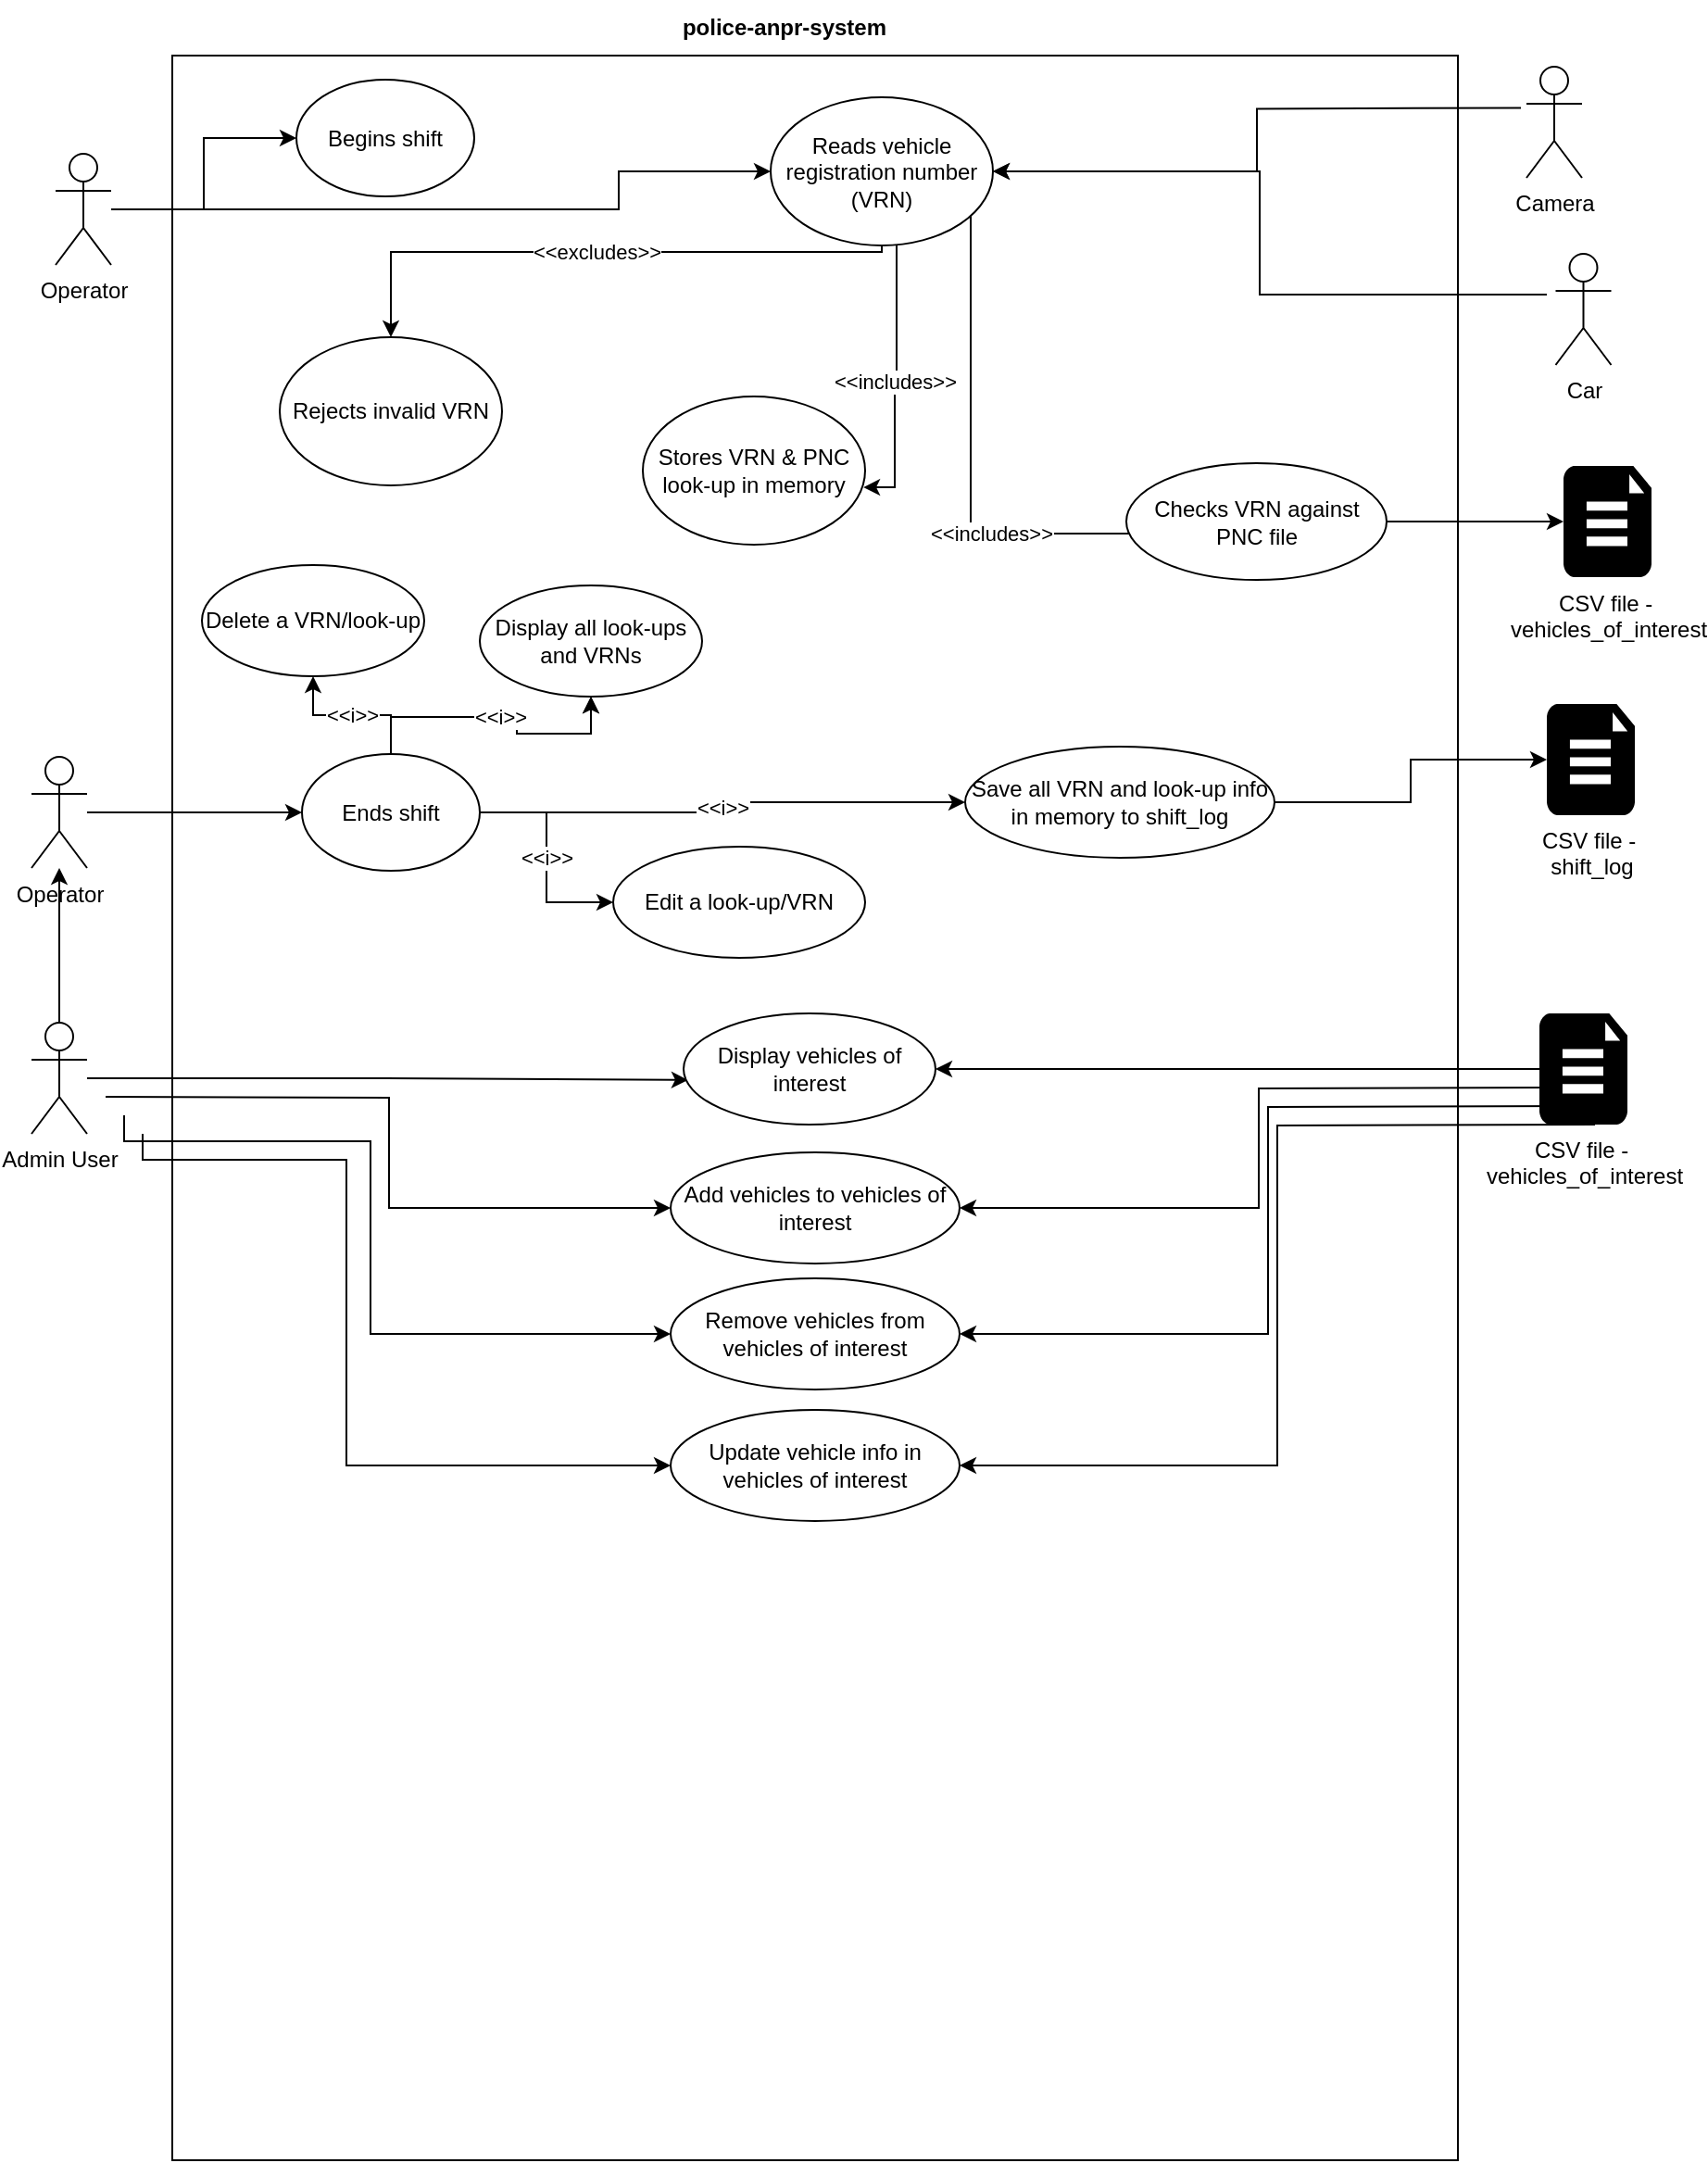 <mxfile version="20.5.3" type="github" pages="4">
  <diagram id="dg4eyf_hxNvLDcLa7-uG" name="use_cases">
    <mxGraphModel dx="1955" dy="1090" grid="0" gridSize="10" guides="1" tooltips="1" connect="1" arrows="1" fold="1" page="1" pageScale="1" pageWidth="1200" pageHeight="1920" math="0" shadow="0">
      <root>
        <mxCell id="0" />
        <mxCell id="1" parent="0" />
        <mxCell id="i-XORGPP-G_SOjQB8cou-7" value="" style="rounded=0;whiteSpace=wrap;html=1;" parent="1" vertex="1">
          <mxGeometry x="248" y="122" width="694" height="1136" as="geometry" />
        </mxCell>
        <mxCell id="i-XORGPP-G_SOjQB8cou-24" style="edgeStyle=orthogonalEdgeStyle;rounded=0;orthogonalLoop=1;jettySize=auto;html=1;entryX=0;entryY=0.5;entryDx=0;entryDy=0;" parent="1" source="i-XORGPP-G_SOjQB8cou-1" target="i-XORGPP-G_SOjQB8cou-23" edge="1">
          <mxGeometry relative="1" as="geometry" />
        </mxCell>
        <mxCell id="i-XORGPP-G_SOjQB8cou-60" style="edgeStyle=orthogonalEdgeStyle;rounded=0;orthogonalLoop=1;jettySize=auto;html=1;entryX=0;entryY=0.5;entryDx=0;entryDy=0;" parent="1" source="i-XORGPP-G_SOjQB8cou-1" target="i-XORGPP-G_SOjQB8cou-9" edge="1">
          <mxGeometry relative="1" as="geometry">
            <Array as="points">
              <mxPoint x="489" y="205" />
              <mxPoint x="489" y="185" />
            </Array>
          </mxGeometry>
        </mxCell>
        <mxCell id="i-XORGPP-G_SOjQB8cou-1" value="Operator" style="shape=umlActor;verticalLabelPosition=bottom;verticalAlign=top;html=1;outlineConnect=0;" parent="1" vertex="1">
          <mxGeometry x="185" y="175.0" width="30" height="60" as="geometry" />
        </mxCell>
        <mxCell id="i-XORGPP-G_SOjQB8cou-10" style="edgeStyle=orthogonalEdgeStyle;rounded=0;orthogonalLoop=1;jettySize=auto;html=1;" parent="1" target="i-XORGPP-G_SOjQB8cou-9" edge="1">
          <mxGeometry relative="1" as="geometry">
            <mxPoint x="976" y="150.2" as="sourcePoint" />
          </mxGeometry>
        </mxCell>
        <mxCell id="i-XORGPP-G_SOjQB8cou-8" value="police-anpr-system" style="text;html=1;strokeColor=none;fillColor=none;align=center;verticalAlign=middle;whiteSpace=wrap;rounded=0;fontStyle=1" parent="1" vertex="1">
          <mxGeometry x="513" y="92" width="131" height="30" as="geometry" />
        </mxCell>
        <mxCell id="i-XORGPP-G_SOjQB8cou-12" value="&amp;lt;&amp;lt;includes&amp;gt;&amp;gt;" style="edgeStyle=orthogonalEdgeStyle;rounded=0;orthogonalLoop=1;jettySize=auto;html=1;entryX=0.5;entryY=0;entryDx=0;entryDy=0;" parent="1" source="i-XORGPP-G_SOjQB8cou-9" target="i-XORGPP-G_SOjQB8cou-11" edge="1">
          <mxGeometry relative="1" as="geometry">
            <Array as="points">
              <mxPoint x="679" y="380" />
            </Array>
          </mxGeometry>
        </mxCell>
        <mxCell id="i-XORGPP-G_SOjQB8cou-62" value="&amp;lt;&amp;lt;includes&amp;gt;&amp;gt;" style="edgeStyle=orthogonalEdgeStyle;rounded=0;orthogonalLoop=1;jettySize=auto;html=1;entryX=0.992;entryY=0.613;entryDx=0;entryDy=0;entryPerimeter=0;" parent="1" source="i-XORGPP-G_SOjQB8cou-9" target="i-XORGPP-G_SOjQB8cou-19" edge="1">
          <mxGeometry relative="1" as="geometry">
            <Array as="points">
              <mxPoint x="639" y="296" />
              <mxPoint x="638" y="296" />
            </Array>
          </mxGeometry>
        </mxCell>
        <mxCell id="i-XORGPP-G_SOjQB8cou-66" value="&amp;lt;&amp;lt;excludes&amp;gt;&amp;gt;" style="edgeStyle=orthogonalEdgeStyle;rounded=0;orthogonalLoop=1;jettySize=auto;html=1;" parent="1" source="i-XORGPP-G_SOjQB8cou-9" target="i-XORGPP-G_SOjQB8cou-65" edge="1">
          <mxGeometry relative="1" as="geometry">
            <Array as="points">
              <mxPoint x="631" y="228" />
            </Array>
          </mxGeometry>
        </mxCell>
        <mxCell id="i-XORGPP-G_SOjQB8cou-9" value="Reads vehicle registration number (VRN)" style="ellipse;whiteSpace=wrap;html=1;" parent="1" vertex="1">
          <mxGeometry x="571" y="144.5" width="120" height="80" as="geometry" />
        </mxCell>
        <mxCell id="i-XORGPP-G_SOjQB8cou-70" style="edgeStyle=orthogonalEdgeStyle;rounded=0;orthogonalLoop=1;jettySize=auto;html=1;entryX=0;entryY=0.5;entryDx=0;entryDy=0;entryPerimeter=0;" parent="1" source="i-XORGPP-G_SOjQB8cou-11" target="i-XORGPP-G_SOjQB8cou-48" edge="1">
          <mxGeometry relative="1" as="geometry" />
        </mxCell>
        <mxCell id="i-XORGPP-G_SOjQB8cou-11" value="Checks VRN against PNC file" style="ellipse;whiteSpace=wrap;html=1;" parent="1" vertex="1">
          <mxGeometry x="763" y="342" width="140.5" height="63" as="geometry" />
        </mxCell>
        <mxCell id="i-XORGPP-G_SOjQB8cou-19" value="Stores VRN &amp;amp; PNC look-up in memory" style="ellipse;whiteSpace=wrap;html=1;" parent="1" vertex="1">
          <mxGeometry x="502" y="306" width="120" height="80" as="geometry" />
        </mxCell>
        <mxCell id="zZ_UN49G_LnYbIj92RHk-5" style="edgeStyle=orthogonalEdgeStyle;rounded=0;orthogonalLoop=1;jettySize=auto;html=1;" parent="1" source="i-XORGPP-G_SOjQB8cou-21" target="i-XORGPP-G_SOjQB8cou-31" edge="1">
          <mxGeometry relative="1" as="geometry" />
        </mxCell>
        <mxCell id="zZ_UN49G_LnYbIj92RHk-7" style="edgeStyle=orthogonalEdgeStyle;rounded=0;orthogonalLoop=1;jettySize=auto;html=1;entryX=0.018;entryY=0.599;entryDx=0;entryDy=0;entryPerimeter=0;" parent="1" source="i-XORGPP-G_SOjQB8cou-21" target="zZ_UN49G_LnYbIj92RHk-6" edge="1">
          <mxGeometry relative="1" as="geometry" />
        </mxCell>
        <mxCell id="i-XORGPP-G_SOjQB8cou-21" value="Admin User" style="shape=umlActor;verticalLabelPosition=bottom;verticalAlign=top;html=1;outlineConnect=0;" parent="1" vertex="1">
          <mxGeometry x="172" y="644" width="30" height="60" as="geometry" />
        </mxCell>
        <mxCell id="i-XORGPP-G_SOjQB8cou-23" value="Begins shift" style="ellipse;whiteSpace=wrap;html=1;" parent="1" vertex="1">
          <mxGeometry x="315" y="135" width="96" height="63" as="geometry" />
        </mxCell>
        <mxCell id="i-XORGPP-G_SOjQB8cou-34" style="edgeStyle=orthogonalEdgeStyle;rounded=0;orthogonalLoop=1;jettySize=auto;html=1;" parent="1" source="i-XORGPP-G_SOjQB8cou-31" target="i-XORGPP-G_SOjQB8cou-32" edge="1">
          <mxGeometry relative="1" as="geometry" />
        </mxCell>
        <mxCell id="i-XORGPP-G_SOjQB8cou-31" value="Operator" style="shape=umlActor;verticalLabelPosition=bottom;verticalAlign=top;html=1;outlineConnect=0;" parent="1" vertex="1">
          <mxGeometry x="172" y="500.5" width="30" height="60" as="geometry" />
        </mxCell>
        <mxCell id="i-XORGPP-G_SOjQB8cou-36" value="" style="edgeStyle=orthogonalEdgeStyle;rounded=0;orthogonalLoop=1;jettySize=auto;html=1;" parent="1" source="i-XORGPP-G_SOjQB8cou-32" target="i-XORGPP-G_SOjQB8cou-35" edge="1">
          <mxGeometry relative="1" as="geometry" />
        </mxCell>
        <mxCell id="i-XORGPP-G_SOjQB8cou-38" value="&amp;lt;&amp;lt;i&amp;gt;&amp;gt;" style="edgeStyle=orthogonalEdgeStyle;rounded=0;orthogonalLoop=1;jettySize=auto;html=1;" parent="1" source="i-XORGPP-G_SOjQB8cou-32" target="i-XORGPP-G_SOjQB8cou-37" edge="1">
          <mxGeometry relative="1" as="geometry" />
        </mxCell>
        <mxCell id="i-XORGPP-G_SOjQB8cou-39" value="&amp;lt;&amp;lt;i&amp;gt;&amp;gt;" style="edgeStyle=orthogonalEdgeStyle;rounded=0;orthogonalLoop=1;jettySize=auto;html=1;" parent="1" source="i-XORGPP-G_SOjQB8cou-32" target="i-XORGPP-G_SOjQB8cou-35" edge="1">
          <mxGeometry relative="1" as="geometry" />
        </mxCell>
        <mxCell id="i-XORGPP-G_SOjQB8cou-43" value="&amp;lt;&amp;lt;i&amp;gt;&amp;gt;" style="edgeStyle=orthogonalEdgeStyle;rounded=0;orthogonalLoop=1;jettySize=auto;html=1;" parent="1" source="i-XORGPP-G_SOjQB8cou-32" target="i-XORGPP-G_SOjQB8cou-42" edge="1">
          <mxGeometry relative="1" as="geometry" />
        </mxCell>
        <mxCell id="i-XORGPP-G_SOjQB8cou-68" value="&amp;lt;&amp;lt;i&amp;gt;&amp;gt;" style="edgeStyle=orthogonalEdgeStyle;rounded=0;orthogonalLoop=1;jettySize=auto;html=1;entryX=0;entryY=0.5;entryDx=0;entryDy=0;" parent="1" source="i-XORGPP-G_SOjQB8cou-32" target="i-XORGPP-G_SOjQB8cou-67" edge="1">
          <mxGeometry relative="1" as="geometry" />
        </mxCell>
        <mxCell id="i-XORGPP-G_SOjQB8cou-32" value="Ends shift" style="ellipse;whiteSpace=wrap;html=1;" parent="1" vertex="1">
          <mxGeometry x="318" y="499" width="96" height="63" as="geometry" />
        </mxCell>
        <mxCell id="i-XORGPP-G_SOjQB8cou-35" value="Display all look-ups and VRNs" style="ellipse;whiteSpace=wrap;html=1;" parent="1" vertex="1">
          <mxGeometry x="414" y="408" width="120" height="60" as="geometry" />
        </mxCell>
        <mxCell id="i-XORGPP-G_SOjQB8cou-37" value="Edit a look-up/VRN" style="ellipse;whiteSpace=wrap;html=1;" parent="1" vertex="1">
          <mxGeometry x="486" y="549" width="136" height="60" as="geometry" />
        </mxCell>
        <mxCell id="i-XORGPP-G_SOjQB8cou-42" value="Delete a VRN/look-up" style="ellipse;whiteSpace=wrap;html=1;" parent="1" vertex="1">
          <mxGeometry x="264" y="397" width="120" height="60" as="geometry" />
        </mxCell>
        <mxCell id="i-XORGPP-G_SOjQB8cou-48" value="CSV file -&amp;nbsp;&lt;br&gt;vehicles_of_interest" style="verticalLabelPosition=bottom;html=1;verticalAlign=top;align=center;strokeColor=none;fillColor=#000000;shape=mxgraph.azure.file_2;pointerEvents=1;" parent="1" vertex="1">
          <mxGeometry x="999" y="343.5" width="47.5" height="60" as="geometry" />
        </mxCell>
        <mxCell id="i-XORGPP-G_SOjQB8cou-52" value="CSV file -&amp;nbsp;&lt;br&gt;shift_log" style="verticalLabelPosition=bottom;html=1;verticalAlign=top;align=center;strokeColor=none;fillColor=#000000;shape=mxgraph.azure.file_2;pointerEvents=1;" parent="1" vertex="1">
          <mxGeometry x="990" y="472" width="47.5" height="60" as="geometry" />
        </mxCell>
        <mxCell id="i-XORGPP-G_SOjQB8cou-59" style="edgeStyle=orthogonalEdgeStyle;rounded=0;orthogonalLoop=1;jettySize=auto;html=1;entryX=1;entryY=0.5;entryDx=0;entryDy=0;" parent="1" target="i-XORGPP-G_SOjQB8cou-9" edge="1">
          <mxGeometry relative="1" as="geometry">
            <Array as="points">
              <mxPoint x="835" y="251" />
              <mxPoint x="835" y="185" />
            </Array>
            <mxPoint x="990" y="251" as="sourcePoint" />
          </mxGeometry>
        </mxCell>
        <mxCell id="i-XORGPP-G_SOjQB8cou-65" value="Rejects invalid VRN" style="ellipse;whiteSpace=wrap;html=1;" parent="1" vertex="1">
          <mxGeometry x="306" y="274" width="120" height="80" as="geometry" />
        </mxCell>
        <mxCell id="i-XORGPP-G_SOjQB8cou-69" style="edgeStyle=orthogonalEdgeStyle;rounded=0;orthogonalLoop=1;jettySize=auto;html=1;entryX=0;entryY=0.5;entryDx=0;entryDy=0;entryPerimeter=0;" parent="1" source="i-XORGPP-G_SOjQB8cou-67" target="i-XORGPP-G_SOjQB8cou-52" edge="1">
          <mxGeometry relative="1" as="geometry" />
        </mxCell>
        <mxCell id="i-XORGPP-G_SOjQB8cou-67" value="Save all VRN and look-up info in memory to shift_log" style="ellipse;whiteSpace=wrap;html=1;" parent="1" vertex="1">
          <mxGeometry x="676" y="495" width="167" height="60" as="geometry" />
        </mxCell>
        <mxCell id="zZ_UN49G_LnYbIj92RHk-6" value="Display vehicles of interest" style="ellipse;whiteSpace=wrap;html=1;" parent="1" vertex="1">
          <mxGeometry x="524" y="639" width="136" height="60" as="geometry" />
        </mxCell>
        <mxCell id="zZ_UN49G_LnYbIj92RHk-10" style="edgeStyle=orthogonalEdgeStyle;rounded=0;orthogonalLoop=1;jettySize=auto;html=1;" parent="1" source="zZ_UN49G_LnYbIj92RHk-9" target="zZ_UN49G_LnYbIj92RHk-6" edge="1">
          <mxGeometry relative="1" as="geometry" />
        </mxCell>
        <mxCell id="zZ_UN49G_LnYbIj92RHk-9" value="CSV file -&amp;nbsp;&lt;br&gt;vehicles_of_interest" style="verticalLabelPosition=bottom;html=1;verticalAlign=top;align=center;strokeColor=none;fillColor=#000000;shape=mxgraph.azure.file_2;pointerEvents=1;" parent="1" vertex="1">
          <mxGeometry x="986" y="639" width="47.5" height="60" as="geometry" />
        </mxCell>
        <mxCell id="zZ_UN49G_LnYbIj92RHk-11" value="Add vehicles to vehicles of interest" style="ellipse;whiteSpace=wrap;html=1;" parent="1" vertex="1">
          <mxGeometry x="517" y="714" width="156" height="60" as="geometry" />
        </mxCell>
        <mxCell id="zZ_UN49G_LnYbIj92RHk-12" style="edgeStyle=orthogonalEdgeStyle;rounded=0;orthogonalLoop=1;jettySize=auto;html=1;entryX=1;entryY=0.5;entryDx=0;entryDy=0;" parent="1" target="zZ_UN49G_LnYbIj92RHk-11" edge="1">
          <mxGeometry relative="1" as="geometry">
            <mxPoint x="996" y="679" as="sourcePoint" />
            <mxPoint x="670.0" y="679" as="targetPoint" />
          </mxGeometry>
        </mxCell>
        <mxCell id="zZ_UN49G_LnYbIj92RHk-13" style="edgeStyle=orthogonalEdgeStyle;rounded=0;orthogonalLoop=1;jettySize=auto;html=1;entryX=0;entryY=0.5;entryDx=0;entryDy=0;" parent="1" target="zZ_UN49G_LnYbIj92RHk-11" edge="1">
          <mxGeometry relative="1" as="geometry">
            <mxPoint x="212" y="684.0" as="sourcePoint" />
            <mxPoint x="536.448" y="684.94" as="targetPoint" />
          </mxGeometry>
        </mxCell>
        <mxCell id="zZ_UN49G_LnYbIj92RHk-14" value="Remove vehicles from vehicles of interest" style="ellipse;whiteSpace=wrap;html=1;" parent="1" vertex="1">
          <mxGeometry x="517" y="782" width="156" height="60" as="geometry" />
        </mxCell>
        <mxCell id="zZ_UN49G_LnYbIj92RHk-15" style="edgeStyle=orthogonalEdgeStyle;rounded=0;orthogonalLoop=1;jettySize=auto;html=1;entryX=0;entryY=0.5;entryDx=0;entryDy=0;" parent="1" target="zZ_UN49G_LnYbIj92RHk-14" edge="1">
          <mxGeometry relative="1" as="geometry">
            <mxPoint x="222" y="694.0" as="sourcePoint" />
            <mxPoint x="527" y="754" as="targetPoint" />
            <Array as="points">
              <mxPoint x="222" y="708" />
              <mxPoint x="355" y="708" />
              <mxPoint x="355" y="812" />
            </Array>
          </mxGeometry>
        </mxCell>
        <mxCell id="zZ_UN49G_LnYbIj92RHk-16" style="edgeStyle=orthogonalEdgeStyle;rounded=0;orthogonalLoop=1;jettySize=auto;html=1;entryX=1;entryY=0.5;entryDx=0;entryDy=0;" parent="1" target="zZ_UN49G_LnYbIj92RHk-14" edge="1">
          <mxGeometry relative="1" as="geometry">
            <mxPoint x="1006" y="689" as="sourcePoint" />
            <mxPoint x="683.0" y="754" as="targetPoint" />
          </mxGeometry>
        </mxCell>
        <mxCell id="zZ_UN49G_LnYbIj92RHk-17" value="Update vehicle info in vehicles of interest" style="ellipse;whiteSpace=wrap;html=1;" parent="1" vertex="1">
          <mxGeometry x="517" y="853" width="156" height="60" as="geometry" />
        </mxCell>
        <mxCell id="zZ_UN49G_LnYbIj92RHk-18" style="edgeStyle=orthogonalEdgeStyle;rounded=0;orthogonalLoop=1;jettySize=auto;html=1;entryX=1;entryY=0.5;entryDx=0;entryDy=0;" parent="1" target="zZ_UN49G_LnYbIj92RHk-17" edge="1">
          <mxGeometry relative="1" as="geometry">
            <mxPoint x="1016" y="699" as="sourcePoint" />
            <mxPoint x="683.0" y="822.0" as="targetPoint" />
          </mxGeometry>
        </mxCell>
        <mxCell id="zZ_UN49G_LnYbIj92RHk-19" style="edgeStyle=orthogonalEdgeStyle;rounded=0;orthogonalLoop=1;jettySize=auto;html=1;entryX=0;entryY=0.5;entryDx=0;entryDy=0;" parent="1" target="zZ_UN49G_LnYbIj92RHk-17" edge="1">
          <mxGeometry relative="1" as="geometry">
            <mxPoint x="232" y="704.0" as="sourcePoint" />
            <mxPoint x="527.0" y="822.0" as="targetPoint" />
            <Array as="points">
              <mxPoint x="232" y="718" />
              <mxPoint x="342" y="718" />
              <mxPoint x="342" y="883" />
            </Array>
          </mxGeometry>
        </mxCell>
        <mxCell id="aHnRzO58TS8COrWgOdmS-1" value="Camera" style="shape=umlActor;verticalLabelPosition=bottom;verticalAlign=top;html=1;outlineConnect=0;" parent="1" vertex="1">
          <mxGeometry x="979" y="128" width="30" height="60" as="geometry" />
        </mxCell>
        <mxCell id="aHnRzO58TS8COrWgOdmS-2" value="Car" style="shape=umlActor;verticalLabelPosition=bottom;verticalAlign=top;html=1;outlineConnect=0;" parent="1" vertex="1">
          <mxGeometry x="994.75" y="229" width="30" height="60" as="geometry" />
        </mxCell>
      </root>
    </mxGraphModel>
  </diagram>
  <diagram name="use_cases_v2" id="KqRDNAlpWIg9kAUVqU7A">
    <mxGraphModel dx="1203" dy="671" grid="0" gridSize="10" guides="1" tooltips="1" connect="1" arrows="1" fold="1" page="1" pageScale="1" pageWidth="850" pageHeight="1100" math="0" shadow="0">
      <root>
        <mxCell id="RivB4WnFCvgokNPTldUd-0" />
        <mxCell id="RivB4WnFCvgokNPTldUd-1" parent="RivB4WnFCvgokNPTldUd-0" />
        <mxCell id="mcUVdt6c13_1HdiFx7Ur-10" value="" style="rounded=0;whiteSpace=wrap;html=1;fontSize=9;" vertex="1" parent="RivB4WnFCvgokNPTldUd-1">
          <mxGeometry x="171" y="11" width="480" height="1057" as="geometry" />
        </mxCell>
        <mxCell id="4TcI07Huv00djI5Cmb1s-0" value="Login" style="ellipse;whiteSpace=wrap;html=1;" vertex="1" parent="RivB4WnFCvgokNPTldUd-1">
          <mxGeometry x="297" y="135" width="96" height="63" as="geometry" />
        </mxCell>
        <mxCell id="4TcI07Huv00djI5Cmb1s-1" style="edgeStyle=orthogonalEdgeStyle;rounded=0;orthogonalLoop=1;jettySize=auto;html=1;exitX=1;exitY=0.333;exitDx=0;exitDy=0;exitPerimeter=0;endArrow=none;endFill=0;" edge="1" parent="RivB4WnFCvgokNPTldUd-1" target="4TcI07Huv00djI5Cmb1s-0">
          <mxGeometry relative="1" as="geometry">
            <mxPoint x="149" y="207" as="sourcePoint" />
            <Array as="points">
              <mxPoint x="201" y="207" />
              <mxPoint x="201" y="167" />
            </Array>
          </mxGeometry>
        </mxCell>
        <mxCell id="4TcI07Huv00djI5Cmb1s-2" style="edgeStyle=orthogonalEdgeStyle;rounded=0;orthogonalLoop=1;jettySize=auto;html=1;exitX=1;exitY=0.333;exitDx=0;exitDy=0;exitPerimeter=0;entryX=0;entryY=0.5;entryDx=0;entryDy=0;endArrow=none;endFill=0;" edge="1" parent="RivB4WnFCvgokNPTldUd-1" target="4TcI07Huv00djI5Cmb1s-8">
          <mxGeometry relative="1" as="geometry">
            <mxPoint x="149" y="207" as="sourcePoint" />
            <Array as="points">
              <mxPoint x="201" y="207" />
              <mxPoint x="201" y="266" />
            </Array>
          </mxGeometry>
        </mxCell>
        <mxCell id="4TcI07Huv00djI5Cmb1s-4" value="Ends shift" style="ellipse;whiteSpace=wrap;html=1;" vertex="1" parent="RivB4WnFCvgokNPTldUd-1">
          <mxGeometry x="217" y="897" width="96" height="63" as="geometry" />
        </mxCell>
        <mxCell id="4TcI07Huv00djI5Cmb1s-6" value="&lt;font style=&quot;font-size: 7px;&quot;&gt;&amp;lt;&amp;lt;includes&amp;gt;&amp;gt;&lt;/font&gt;" style="rounded=0;orthogonalLoop=1;jettySize=auto;html=1;exitX=0;exitY=1;exitDx=0;exitDy=0;entryX=0.5;entryY=0;entryDx=0;entryDy=0;endArrow=open;endFill=0;dashed=1;" edge="1" parent="RivB4WnFCvgokNPTldUd-1" source="4TcI07Huv00djI5Cmb1s-8" target="4TcI07Huv00djI5Cmb1s-9">
          <mxGeometry relative="1" as="geometry" />
        </mxCell>
        <mxCell id="4TcI07Huv00djI5Cmb1s-7" value="&amp;lt;&amp;lt;includes&amp;gt;&amp;gt;" style="edgeStyle=none;rounded=0;orthogonalLoop=1;jettySize=auto;html=1;exitX=1;exitY=1;exitDx=0;exitDy=0;entryX=0.071;entryY=0.289;entryDx=0;entryDy=0;entryPerimeter=0;dashed=1;fontSize=7;endArrow=open;endFill=0;" edge="1" parent="RivB4WnFCvgokNPTldUd-1" source="4TcI07Huv00djI5Cmb1s-8" target="4TcI07Huv00djI5Cmb1s-14">
          <mxGeometry relative="1" as="geometry" />
        </mxCell>
        <mxCell id="4TcI07Huv00djI5Cmb1s-8" value="Inputs car information" style="ellipse;whiteSpace=wrap;html=1;" vertex="1" parent="RivB4WnFCvgokNPTldUd-1">
          <mxGeometry x="297" y="235" width="96" height="63" as="geometry" />
        </mxCell>
        <mxCell id="4TcI07Huv00djI5Cmb1s-9" value="Checks VRN against PNC file" style="ellipse;whiteSpace=wrap;html=1;" vertex="1" parent="RivB4WnFCvgokNPTldUd-1">
          <mxGeometry x="242" y="336" width="96" height="63" as="geometry" />
        </mxCell>
        <mxCell id="4TcI07Huv00djI5Cmb1s-10" value="&amp;lt;&amp;lt;excludes&amp;gt;&amp;gt;" style="edgeStyle=none;rounded=0;orthogonalLoop=1;jettySize=auto;html=1;exitX=0;exitY=0;exitDx=0;exitDy=0;entryX=0.612;entryY=0.974;entryDx=0;entryDy=0;entryPerimeter=0;dashed=1;fontSize=7;endArrow=open;endFill=0;" edge="1" parent="RivB4WnFCvgokNPTldUd-1" source="4TcI07Huv00djI5Cmb1s-11" target="4TcI07Huv00djI5Cmb1s-8">
          <mxGeometry relative="1" as="geometry" />
        </mxCell>
        <mxCell id="4TcI07Huv00djI5Cmb1s-11" value="Rejects invalid Info/VRN" style="ellipse;whiteSpace=wrap;html=1;" vertex="1" parent="RivB4WnFCvgokNPTldUd-1">
          <mxGeometry x="372" y="342" width="96" height="63" as="geometry" />
        </mxCell>
        <mxCell id="4TcI07Huv00djI5Cmb1s-12" style="edgeStyle=orthogonalEdgeStyle;rounded=0;orthogonalLoop=1;jettySize=auto;html=1;exitX=0;exitY=0.333;exitDx=0;exitDy=0;exitPerimeter=0;entryX=1;entryY=0.5;entryDx=0;entryDy=0;endArrow=none;endFill=0;" edge="1" parent="RivB4WnFCvgokNPTldUd-1" target="4TcI07Huv00djI5Cmb1s-8">
          <mxGeometry relative="1" as="geometry">
            <mxPoint x="680" y="218" as="sourcePoint" />
            <Array as="points">
              <mxPoint x="567" y="218" />
              <mxPoint x="567" y="266" />
            </Array>
          </mxGeometry>
        </mxCell>
        <mxCell id="4TcI07Huv00djI5Cmb1s-14" value="Stores car information in memory" style="ellipse;whiteSpace=wrap;html=1;" vertex="1" parent="RivB4WnFCvgokNPTldUd-1">
          <mxGeometry x="474" y="292" width="96" height="63" as="geometry" />
        </mxCell>
        <mxCell id="HX-Ctn71ZzTPMXGDtUK5-18" value="&lt;font style=&quot;font-size: 8px;&quot;&gt;&amp;lt;&amp;lt;includes&amp;gt;&amp;gt;&lt;/font&gt;" style="edgeStyle=orthogonalEdgeStyle;rounded=0;orthogonalLoop=1;jettySize=auto;html=1;exitX=1;exitY=0.5;exitDx=0;exitDy=0;entryX=0;entryY=0.5;entryDx=0;entryDy=0;dashed=1;" edge="1" parent="RivB4WnFCvgokNPTldUd-1" source="HX-Ctn71ZzTPMXGDtUK5-0" target="HX-Ctn71ZzTPMXGDtUK5-17">
          <mxGeometry relative="1" as="geometry" />
        </mxCell>
        <mxCell id="HX-Ctn71ZzTPMXGDtUK5-0" value="Begin shift" style="ellipse;whiteSpace=wrap;html=1;" vertex="1" parent="RivB4WnFCvgokNPTldUd-1">
          <mxGeometry x="297" y="135" width="96" height="63" as="geometry" />
        </mxCell>
        <mxCell id="HX-Ctn71ZzTPMXGDtUK5-1" style="edgeStyle=orthogonalEdgeStyle;rounded=0;orthogonalLoop=1;jettySize=auto;html=1;exitX=1;exitY=0.333;exitDx=0;exitDy=0;exitPerimeter=0;endArrow=none;endFill=0;" edge="1" parent="RivB4WnFCvgokNPTldUd-1" source="HX-Ctn71ZzTPMXGDtUK5-3" target="HX-Ctn71ZzTPMXGDtUK5-0">
          <mxGeometry relative="1" as="geometry" />
        </mxCell>
        <mxCell id="HX-Ctn71ZzTPMXGDtUK5-2" style="edgeStyle=orthogonalEdgeStyle;rounded=0;orthogonalLoop=1;jettySize=auto;html=1;exitX=1;exitY=0.333;exitDx=0;exitDy=0;exitPerimeter=0;entryX=0;entryY=0.5;entryDx=0;entryDy=0;endArrow=none;endFill=0;" edge="1" parent="RivB4WnFCvgokNPTldUd-1" source="HX-Ctn71ZzTPMXGDtUK5-3" target="HX-Ctn71ZzTPMXGDtUK5-9">
          <mxGeometry relative="1" as="geometry" />
        </mxCell>
        <mxCell id="HX-Ctn71ZzTPMXGDtUK5-3" value="Operator" style="shape=umlActor;verticalLabelPosition=bottom;verticalAlign=top;html=1;outlineConnect=0;" vertex="1" parent="RivB4WnFCvgokNPTldUd-1">
          <mxGeometry x="74" y="187" width="30" height="60" as="geometry" />
        </mxCell>
        <mxCell id="HX-Ctn71ZzTPMXGDtUK5-4" value="&amp;lt;&amp;lt;includes&amp;gt;&amp;gt;" style="edgeStyle=none;rounded=0;orthogonalLoop=1;jettySize=auto;html=1;entryX=0;entryY=0.5;entryDx=0;entryDy=0;dashed=1;fontSize=7;endArrow=open;endFill=0;" edge="1" parent="RivB4WnFCvgokNPTldUd-1" source="HX-Ctn71ZzTPMXGDtUK5-5" target="HX-Ctn71ZzTPMXGDtUK5-16">
          <mxGeometry relative="1" as="geometry" />
        </mxCell>
        <mxCell id="HX-Ctn71ZzTPMXGDtUK5-5" value="Ends shift" style="ellipse;whiteSpace=wrap;html=1;" vertex="1" parent="RivB4WnFCvgokNPTldUd-1">
          <mxGeometry x="217" y="897" width="96" height="63" as="geometry" />
        </mxCell>
        <mxCell id="mcUVdt6c13_1HdiFx7Ur-12" style="edgeStyle=none;rounded=0;orthogonalLoop=1;jettySize=auto;html=1;exitX=1;exitY=0.333;exitDx=0;exitDy=0;exitPerimeter=0;entryX=0;entryY=0;entryDx=0;entryDy=0;fontSize=17;endArrow=none;endFill=0;" edge="1" parent="RivB4WnFCvgokNPTldUd-1" source="HX-Ctn71ZzTPMXGDtUK5-6" target="HX-Ctn71ZzTPMXGDtUK5-5">
          <mxGeometry relative="1" as="geometry" />
        </mxCell>
        <mxCell id="HX-Ctn71ZzTPMXGDtUK5-6" value="Operator" style="shape=umlActor;verticalLabelPosition=bottom;verticalAlign=top;html=1;outlineConnect=0;" vertex="1" parent="RivB4WnFCvgokNPTldUd-1">
          <mxGeometry x="74" y="893" width="30" height="60" as="geometry" />
        </mxCell>
        <mxCell id="HX-Ctn71ZzTPMXGDtUK5-7" value="&lt;font style=&quot;font-size: 7px;&quot;&gt;&amp;lt;&amp;lt;includes&amp;gt;&amp;gt;&lt;/font&gt;" style="rounded=0;orthogonalLoop=1;jettySize=auto;html=1;exitX=0;exitY=1;exitDx=0;exitDy=0;entryX=0.5;entryY=0;entryDx=0;entryDy=0;endArrow=open;endFill=0;dashed=1;" edge="1" parent="RivB4WnFCvgokNPTldUd-1" source="HX-Ctn71ZzTPMXGDtUK5-9" target="HX-Ctn71ZzTPMXGDtUK5-10">
          <mxGeometry relative="1" as="geometry" />
        </mxCell>
        <mxCell id="HX-Ctn71ZzTPMXGDtUK5-8" value="&amp;lt;&amp;lt;includes&amp;gt;&amp;gt;" style="edgeStyle=none;rounded=0;orthogonalLoop=1;jettySize=auto;html=1;exitX=1;exitY=1;exitDx=0;exitDy=0;entryX=0.071;entryY=0.289;entryDx=0;entryDy=0;entryPerimeter=0;dashed=1;fontSize=7;endArrow=open;endFill=0;" edge="1" parent="RivB4WnFCvgokNPTldUd-1" source="HX-Ctn71ZzTPMXGDtUK5-9" target="HX-Ctn71ZzTPMXGDtUK5-15">
          <mxGeometry relative="1" as="geometry" />
        </mxCell>
        <mxCell id="HX-Ctn71ZzTPMXGDtUK5-9" value="Inputs car information" style="ellipse;whiteSpace=wrap;html=1;" vertex="1" parent="RivB4WnFCvgokNPTldUd-1">
          <mxGeometry x="297" y="235" width="96" height="63" as="geometry" />
        </mxCell>
        <mxCell id="HX-Ctn71ZzTPMXGDtUK5-10" value="Checks VRN against PNC file" style="ellipse;whiteSpace=wrap;html=1;" vertex="1" parent="RivB4WnFCvgokNPTldUd-1">
          <mxGeometry x="242" y="336" width="96" height="63" as="geometry" />
        </mxCell>
        <mxCell id="HX-Ctn71ZzTPMXGDtUK5-11" value="&amp;lt;&amp;lt;excludes&amp;gt;&amp;gt;" style="edgeStyle=none;rounded=0;orthogonalLoop=1;jettySize=auto;html=1;exitX=0;exitY=0;exitDx=0;exitDy=0;entryX=0.612;entryY=0.974;entryDx=0;entryDy=0;entryPerimeter=0;dashed=1;fontSize=7;endArrow=open;endFill=0;" edge="1" parent="RivB4WnFCvgokNPTldUd-1" source="HX-Ctn71ZzTPMXGDtUK5-12" target="HX-Ctn71ZzTPMXGDtUK5-9">
          <mxGeometry relative="1" as="geometry" />
        </mxCell>
        <mxCell id="HX-Ctn71ZzTPMXGDtUK5-12" value="Rejects invalid Info/VRN" style="ellipse;whiteSpace=wrap;html=1;" vertex="1" parent="RivB4WnFCvgokNPTldUd-1">
          <mxGeometry x="372" y="342" width="96" height="63" as="geometry" />
        </mxCell>
        <mxCell id="HX-Ctn71ZzTPMXGDtUK5-13" style="edgeStyle=orthogonalEdgeStyle;rounded=0;orthogonalLoop=1;jettySize=auto;html=1;exitX=0;exitY=0.333;exitDx=0;exitDy=0;exitPerimeter=0;entryX=1;entryY=0.5;entryDx=0;entryDy=0;endArrow=none;endFill=0;" edge="1" parent="RivB4WnFCvgokNPTldUd-1" source="HX-Ctn71ZzTPMXGDtUK5-14" target="HX-Ctn71ZzTPMXGDtUK5-9">
          <mxGeometry relative="1" as="geometry" />
        </mxCell>
        <mxCell id="HX-Ctn71ZzTPMXGDtUK5-14" value="Camera" style="shape=umlActor;verticalLabelPosition=bottom;verticalAlign=top;html=1;outlineConnect=0;" vertex="1" parent="RivB4WnFCvgokNPTldUd-1">
          <mxGeometry x="739" y="198" width="30" height="60" as="geometry" />
        </mxCell>
        <mxCell id="HX-Ctn71ZzTPMXGDtUK5-15" value="Stores car information in memory" style="ellipse;whiteSpace=wrap;html=1;" vertex="1" parent="RivB4WnFCvgokNPTldUd-1">
          <mxGeometry x="474" y="292" width="96" height="63" as="geometry" />
        </mxCell>
        <mxCell id="HX-Ctn71ZzTPMXGDtUK5-16" value="Writes car information from shift to log file" style="ellipse;whiteSpace=wrap;html=1;" vertex="1" parent="RivB4WnFCvgokNPTldUd-1">
          <mxGeometry x="388" y="897" width="127" height="63" as="geometry" />
        </mxCell>
        <mxCell id="HX-Ctn71ZzTPMXGDtUK5-17" value="Login" style="ellipse;whiteSpace=wrap;html=1;" vertex="1" parent="RivB4WnFCvgokNPTldUd-1">
          <mxGeometry x="476" y="135" width="96" height="63" as="geometry" />
        </mxCell>
        <mxCell id="ywEzM7pyikPDEjjaAHmL-0" value="Display car&lt;br&gt;info from shift" style="ellipse;whiteSpace=wrap;html=1;" vertex="1" parent="RivB4WnFCvgokNPTldUd-1">
          <mxGeometry x="297" y="437" width="96" height="63" as="geometry" />
        </mxCell>
        <mxCell id="AxKxdErYSTYWvRbFG8SK-0" value="Delete car info&lt;br&gt;from shift" style="ellipse;whiteSpace=wrap;html=1;" vertex="1" parent="RivB4WnFCvgokNPTldUd-1">
          <mxGeometry x="297" y="594" width="96" height="63" as="geometry" />
        </mxCell>
        <mxCell id="SlQ6I-8rq_J-VMmOiwMN-2" value="Edit car info&lt;br&gt;from shift" style="ellipse;whiteSpace=wrap;html=1;" vertex="1" parent="RivB4WnFCvgokNPTldUd-1">
          <mxGeometry x="297" y="516" width="96" height="63" as="geometry" />
        </mxCell>
        <mxCell id="SlQ6I-8rq_J-VMmOiwMN-3" value="Display all cars matched to PNC file" style="ellipse;whiteSpace=wrap;html=1;" vertex="1" parent="RivB4WnFCvgokNPTldUd-1">
          <mxGeometry x="428" y="473" width="118" height="63" as="geometry" />
        </mxCell>
        <mxCell id="ghQhaGB0qJKnrFRa_A8P-1" style="rounded=0;orthogonalLoop=1;jettySize=auto;html=1;exitX=1;exitY=0.333;exitDx=0;exitDy=0;exitPerimeter=0;entryX=0;entryY=0.5;entryDx=0;entryDy=0;fontSize=8;endArrow=none;endFill=0;" edge="1" parent="RivB4WnFCvgokNPTldUd-1" source="ghQhaGB0qJKnrFRa_A8P-0" target="ywEzM7pyikPDEjjaAHmL-0">
          <mxGeometry relative="1" as="geometry" />
        </mxCell>
        <mxCell id="ghQhaGB0qJKnrFRa_A8P-2" style="edgeStyle=none;rounded=0;orthogonalLoop=1;jettySize=auto;html=1;exitX=1;exitY=0.333;exitDx=0;exitDy=0;exitPerimeter=0;entryX=0;entryY=0.5;entryDx=0;entryDy=0;fontSize=8;endArrow=none;endFill=0;" edge="1" parent="RivB4WnFCvgokNPTldUd-1" source="ghQhaGB0qJKnrFRa_A8P-0" target="SlQ6I-8rq_J-VMmOiwMN-2">
          <mxGeometry relative="1" as="geometry" />
        </mxCell>
        <mxCell id="ghQhaGB0qJKnrFRa_A8P-3" style="edgeStyle=none;rounded=0;orthogonalLoop=1;jettySize=auto;html=1;exitX=1;exitY=0.333;exitDx=0;exitDy=0;exitPerimeter=0;entryX=0;entryY=0.5;entryDx=0;entryDy=0;fontSize=8;endArrow=none;endFill=0;" edge="1" parent="RivB4WnFCvgokNPTldUd-1" source="ghQhaGB0qJKnrFRa_A8P-0" target="AxKxdErYSTYWvRbFG8SK-0">
          <mxGeometry relative="1" as="geometry" />
        </mxCell>
        <mxCell id="ghQhaGB0qJKnrFRa_A8P-5" style="edgeStyle=none;rounded=0;orthogonalLoop=1;jettySize=auto;html=1;exitX=1;exitY=0.333;exitDx=0;exitDy=0;exitPerimeter=0;entryX=0;entryY=0.5;entryDx=0;entryDy=0;fontSize=8;endArrow=none;endFill=0;" edge="1" parent="RivB4WnFCvgokNPTldUd-1" source="ghQhaGB0qJKnrFRa_A8P-0" target="SlQ6I-8rq_J-VMmOiwMN-3">
          <mxGeometry relative="1" as="geometry" />
        </mxCell>
        <mxCell id="ghQhaGB0qJKnrFRa_A8P-0" value="Operator" style="shape=umlActor;verticalLabelPosition=bottom;verticalAlign=top;html=1;outlineConnect=0;" vertex="1" parent="RivB4WnFCvgokNPTldUd-1">
          <mxGeometry x="74" y="500" width="30" height="60" as="geometry" />
        </mxCell>
        <mxCell id="ghQhaGB0qJKnrFRa_A8P-7" value="&amp;lt;&amp;lt;excludes&amp;gt;&amp;gt;" style="edgeStyle=none;rounded=0;orthogonalLoop=1;jettySize=auto;html=1;exitX=0;exitY=0.5;exitDx=0;exitDy=0;entryX=0.955;entryY=0.725;entryDx=0;entryDy=0;entryPerimeter=0;fontSize=8;endArrow=open;endFill=0;dashed=1;" edge="1" parent="RivB4WnFCvgokNPTldUd-1" source="ghQhaGB0qJKnrFRa_A8P-6" target="SlQ6I-8rq_J-VMmOiwMN-2">
          <mxGeometry relative="1" as="geometry" />
        </mxCell>
        <mxCell id="mcUVdt6c13_1HdiFx7Ur-4" value="&lt;font style=&quot;font-size: 9px;&quot;&gt;&amp;lt;&amp;lt;excludes&amp;gt;&amp;gt;&lt;/font&gt;" style="edgeStyle=none;rounded=0;orthogonalLoop=1;jettySize=auto;html=1;exitX=0.5;exitY=1;exitDx=0;exitDy=0;entryX=0.5;entryY=0;entryDx=0;entryDy=0;fontSize=11;endArrow=open;endFill=0;dashed=1;" edge="1" parent="RivB4WnFCvgokNPTldUd-1" source="ghQhaGB0qJKnrFRa_A8P-6" target="JtjGSLCge4VmSU1M9u74-2">
          <mxGeometry relative="1" as="geometry" />
        </mxCell>
        <mxCell id="ghQhaGB0qJKnrFRa_A8P-6" value="Edit rejected as invalid" style="ellipse;whiteSpace=wrap;html=1;" vertex="1" parent="RivB4WnFCvgokNPTldUd-1">
          <mxGeometry x="490" y="556" width="118" height="63" as="geometry" />
        </mxCell>
        <mxCell id="KGaYz1WOedONSwNO9_vb-1" style="edgeStyle=orthogonalEdgeStyle;rounded=0;orthogonalLoop=1;jettySize=auto;html=1;exitX=0;exitY=0.333;exitDx=0;exitDy=0;exitPerimeter=0;entryX=1;entryY=0.5;entryDx=0;entryDy=0;fontSize=8;endArrow=none;endFill=0;" edge="1" parent="RivB4WnFCvgokNPTldUd-1" source="KGaYz1WOedONSwNO9_vb-0" target="HX-Ctn71ZzTPMXGDtUK5-9">
          <mxGeometry relative="1" as="geometry">
            <Array as="points">
              <mxPoint x="680" y="285" />
              <mxPoint x="564" y="285" />
              <mxPoint x="564" y="266" />
            </Array>
          </mxGeometry>
        </mxCell>
        <mxCell id="KGaYz1WOedONSwNO9_vb-0" value="Car" style="shape=umlActor;verticalLabelPosition=bottom;verticalAlign=top;html=1;outlineConnect=0;" vertex="1" parent="RivB4WnFCvgokNPTldUd-1">
          <mxGeometry x="735" y="308" width="30" height="60" as="geometry" />
        </mxCell>
        <mxCell id="KGaYz1WOedONSwNO9_vb-5" style="edgeStyle=orthogonalEdgeStyle;rounded=0;orthogonalLoop=1;jettySize=auto;html=1;exitX=0.5;exitY=0;exitDx=0;exitDy=0;exitPerimeter=0;fontSize=8;endArrow=block;endFill=0;" edge="1" parent="RivB4WnFCvgokNPTldUd-1" source="KGaYz1WOedONSwNO9_vb-2" target="ghQhaGB0qJKnrFRa_A8P-0">
          <mxGeometry relative="1" as="geometry" />
        </mxCell>
        <mxCell id="mcUVdt6c13_1HdiFx7Ur-0" style="rounded=0;orthogonalLoop=1;jettySize=auto;html=1;exitX=1;exitY=0.333;exitDx=0;exitDy=0;exitPerimeter=0;entryX=0.5;entryY=0;entryDx=0;entryDy=0;fontSize=11;endArrow=none;endFill=0;" edge="1" parent="RivB4WnFCvgokNPTldUd-1" source="KGaYz1WOedONSwNO9_vb-2" target="KGaYz1WOedONSwNO9_vb-6">
          <mxGeometry relative="1" as="geometry" />
        </mxCell>
        <mxCell id="mcUVdt6c13_1HdiFx7Ur-1" style="edgeStyle=none;rounded=0;orthogonalLoop=1;jettySize=auto;html=1;exitX=1;exitY=0.333;exitDx=0;exitDy=0;exitPerimeter=0;entryX=0.5;entryY=0;entryDx=0;entryDy=0;fontSize=11;endArrow=none;endFill=0;" edge="1" parent="RivB4WnFCvgokNPTldUd-1" source="KGaYz1WOedONSwNO9_vb-2" target="4ezidVBeZTUwfOw1pTUc-1">
          <mxGeometry relative="1" as="geometry" />
        </mxCell>
        <mxCell id="mcUVdt6c13_1HdiFx7Ur-2" style="edgeStyle=none;rounded=0;orthogonalLoop=1;jettySize=auto;html=1;exitX=1;exitY=0.333;exitDx=0;exitDy=0;exitPerimeter=0;entryX=0.5;entryY=0;entryDx=0;entryDy=0;fontSize=11;endArrow=none;endFill=0;" edge="1" parent="RivB4WnFCvgokNPTldUd-1" source="KGaYz1WOedONSwNO9_vb-2" target="JtjGSLCge4VmSU1M9u74-0">
          <mxGeometry relative="1" as="geometry" />
        </mxCell>
        <mxCell id="mcUVdt6c13_1HdiFx7Ur-3" style="edgeStyle=none;rounded=0;orthogonalLoop=1;jettySize=auto;html=1;exitX=1;exitY=0.333;exitDx=0;exitDy=0;exitPerimeter=0;entryX=0.5;entryY=0;entryDx=0;entryDy=0;fontSize=11;endArrow=none;endFill=0;" edge="1" parent="RivB4WnFCvgokNPTldUd-1" source="KGaYz1WOedONSwNO9_vb-2" target="JtjGSLCge4VmSU1M9u74-2">
          <mxGeometry relative="1" as="geometry" />
        </mxCell>
        <mxCell id="KGaYz1WOedONSwNO9_vb-2" value="Admin" style="shape=umlActor;verticalLabelPosition=bottom;verticalAlign=top;html=1;outlineConnect=0;" vertex="1" parent="RivB4WnFCvgokNPTldUd-1">
          <mxGeometry x="74" y="706" width="30" height="60" as="geometry" />
        </mxCell>
        <mxCell id="KGaYz1WOedONSwNO9_vb-6" value="Display vehicles of interest" style="ellipse;whiteSpace=wrap;html=1;" vertex="1" parent="RivB4WnFCvgokNPTldUd-1">
          <mxGeometry x="235" y="796" width="96" height="63" as="geometry" />
        </mxCell>
        <mxCell id="4ezidVBeZTUwfOw1pTUc-1" value="&lt;span style=&quot;color: rgb(0, 0, 0); font-family: Helvetica; font-size: 12px; font-style: normal; font-variant-ligatures: normal; font-variant-caps: normal; font-weight: 400; letter-spacing: normal; orphans: 2; text-align: center; text-indent: 0px; text-transform: none; widows: 2; word-spacing: 0px; -webkit-text-stroke-width: 0px; background-color: rgb(248, 249, 250); text-decoration-thickness: initial; text-decoration-style: initial; text-decoration-color: initial; float: none; display: inline !important;&quot;&gt;Add car to PNC file&lt;/span&gt;" style="ellipse;whiteSpace=wrap;html=1;fontSize=8;" vertex="1" parent="RivB4WnFCvgokNPTldUd-1">
          <mxGeometry x="348" y="800" width="120" height="59" as="geometry" />
        </mxCell>
        <mxCell id="JtjGSLCge4VmSU1M9u74-0" value="&lt;font style=&quot;font-size: 11px;&quot;&gt;Remove car from PNC file&lt;/font&gt;" style="ellipse;whiteSpace=wrap;html=1;fontSize=8;" vertex="1" parent="RivB4WnFCvgokNPTldUd-1">
          <mxGeometry x="490" y="795.5" width="120" height="68" as="geometry" />
        </mxCell>
        <mxCell id="JtjGSLCge4VmSU1M9u74-2" value="&lt;span style=&quot;color: rgb(0, 0, 0); font-family: Helvetica; font-size: 12px; font-style: normal; font-variant-ligatures: normal; font-variant-caps: normal; font-weight: 400; letter-spacing: normal; orphans: 2; text-align: center; text-indent: 0px; text-transform: none; widows: 2; word-spacing: 0px; -webkit-text-stroke-width: 0px; background-color: rgb(248, 249, 250); text-decoration-thickness: initial; text-decoration-style: initial; text-decoration-color: initial; float: none; display: inline !important;&quot;&gt;Edit car info in PNC file&lt;/span&gt;" style="ellipse;whiteSpace=wrap;html=1;fontSize=8;" vertex="1" parent="RivB4WnFCvgokNPTldUd-1">
          <mxGeometry x="485" y="699" width="120" height="59" as="geometry" />
        </mxCell>
        <mxCell id="mcUVdt6c13_1HdiFx7Ur-6" value="&lt;font style=&quot;font-size: 8px;&quot;&gt;&amp;lt;&amp;lt;excludes&amp;gt;&amp;gt;&lt;/font&gt;" style="edgeStyle=none;rounded=0;orthogonalLoop=1;jettySize=auto;html=1;exitX=0;exitY=0.5;exitDx=0;exitDy=0;dashed=1;fontSize=11;endArrow=open;endFill=0;" edge="1" parent="RivB4WnFCvgokNPTldUd-1" source="mcUVdt6c13_1HdiFx7Ur-5" target="HX-Ctn71ZzTPMXGDtUK5-16">
          <mxGeometry relative="1" as="geometry" />
        </mxCell>
        <mxCell id="mcUVdt6c13_1HdiFx7Ur-5" value="File error" style="ellipse;whiteSpace=wrap;html=1;" vertex="1" parent="RivB4WnFCvgokNPTldUd-1">
          <mxGeometry x="515" y="1003" width="76" height="47" as="geometry" />
        </mxCell>
        <mxCell id="mcUVdt6c13_1HdiFx7Ur-11" value="&lt;font style=&quot;font-size: 17px;&quot;&gt;ANPR System&lt;/font&gt;" style="text;html=1;strokeColor=none;fillColor=none;align=center;verticalAlign=middle;whiteSpace=wrap;rounded=0;fontSize=9;" vertex="1" parent="RivB4WnFCvgokNPTldUd-1">
          <mxGeometry x="320" y="26" width="182" height="30" as="geometry" />
        </mxCell>
      </root>
    </mxGraphModel>
  </diagram>
  <diagram id="9fVHAyjZKPq7moV4I8VM" name="class_diagrams">
    <mxGraphModel dx="1043" dy="581" grid="0" gridSize="10" guides="1" tooltips="1" connect="1" arrows="1" fold="1" page="1" pageScale="1" pageWidth="1400" pageHeight="850" math="0" shadow="0">
      <root>
        <mxCell id="0" />
        <mxCell id="1" parent="0" />
        <mxCell id="wKDhlSOiQKYbSJoY5evN-64" style="edgeStyle=orthogonalEdgeStyle;rounded=0;orthogonalLoop=1;jettySize=auto;html=1;entryX=0.47;entryY=0.987;entryDx=0;entryDy=0;entryPerimeter=0;fontColor=#FFFFFF;endArrow=block;endFill=0;" parent="1" source="wKDhlSOiQKYbSJoY5evN-12" target="wKDhlSOiQKYbSJoY5evN-51" edge="1">
          <mxGeometry relative="1" as="geometry">
            <Array as="points">
              <mxPoint x="401" y="459" />
              <mxPoint x="396" y="459" />
            </Array>
          </mxGeometry>
        </mxCell>
        <mxCell id="wKDhlSOiQKYbSJoY5evN-12" value="AdminOfficer" style="swimlane;fontStyle=1;align=center;verticalAlign=top;childLayout=stackLayout;horizontal=1;startSize=26;horizontalStack=0;resizeParent=1;resizeParentMax=0;resizeLast=0;collapsible=1;marginBottom=0;fillColor=#000000;fontColor=#FFFFFF;" parent="1" vertex="1">
          <mxGeometry x="321" y="443" width="160" height="138" as="geometry" />
        </mxCell>
        <mxCell id="wKDhlSOiQKYbSJoY5evN-14" value="" style="line;strokeWidth=1;fillColor=none;align=left;verticalAlign=middle;spacingTop=-1;spacingLeft=3;spacingRight=3;rotatable=0;labelPosition=right;points=[];portConstraint=eastwest;strokeColor=inherit;" parent="wKDhlSOiQKYbSJoY5evN-12" vertex="1">
          <mxGeometry y="26" width="160" height="8" as="geometry" />
        </mxCell>
        <mxCell id="wKDhlSOiQKYbSJoY5evN-15" value="-getPNCVehicles()" style="text;strokeColor=none;fillColor=none;align=left;verticalAlign=top;spacingLeft=4;spacingRight=4;overflow=hidden;rotatable=0;points=[[0,0.5],[1,0.5]];portConstraint=eastwest;" parent="wKDhlSOiQKYbSJoY5evN-12" vertex="1">
          <mxGeometry y="34" width="160" height="26" as="geometry" />
        </mxCell>
        <mxCell id="wKDhlSOiQKYbSJoY5evN-16" value="-setPNCVehicle()" style="text;strokeColor=none;fillColor=none;align=left;verticalAlign=top;spacingLeft=4;spacingRight=4;overflow=hidden;rotatable=0;points=[[0,0.5],[1,0.5]];portConstraint=eastwest;" parent="wKDhlSOiQKYbSJoY5evN-12" vertex="1">
          <mxGeometry y="60" width="160" height="26" as="geometry" />
        </mxCell>
        <mxCell id="wKDhlSOiQKYbSJoY5evN-18" value="-deletePNCVehicle()" style="text;strokeColor=none;fillColor=none;align=left;verticalAlign=top;spacingLeft=4;spacingRight=4;overflow=hidden;rotatable=0;points=[[0,0.5],[1,0.5]];portConstraint=eastwest;" parent="wKDhlSOiQKYbSJoY5evN-12" vertex="1">
          <mxGeometry y="86" width="160" height="26" as="geometry" />
        </mxCell>
        <mxCell id="wKDhlSOiQKYbSJoY5evN-19" value="-updatePNCVehicle" style="text;strokeColor=none;fillColor=none;align=left;verticalAlign=top;spacingLeft=4;spacingRight=4;overflow=hidden;rotatable=0;points=[[0,0.5],[1,0.5]];portConstraint=eastwest;" parent="wKDhlSOiQKYbSJoY5evN-12" vertex="1">
          <mxGeometry y="112" width="160" height="26" as="geometry" />
        </mxCell>
        <mxCell id="wKDhlSOiQKYbSJoY5evN-71" style="edgeStyle=orthogonalEdgeStyle;rounded=0;orthogonalLoop=1;jettySize=auto;html=1;fontSize=10;fontColor=#000000;endArrow=none;endFill=0;entryX=0.005;entryY=0.048;entryDx=0;entryDy=0;entryPerimeter=0;exitX=0.995;exitY=0.086;exitDx=0;exitDy=0;exitPerimeter=0;" parent="1" source="wKDhlSOiQKYbSJoY5evN-31" target="wKDhlSOiQKYbSJoY5evN-35" edge="1">
          <mxGeometry relative="1" as="geometry">
            <Array as="points">
              <mxPoint x="830" y="291" />
              <mxPoint x="900" y="291" />
            </Array>
          </mxGeometry>
        </mxCell>
        <mxCell id="wKDhlSOiQKYbSJoY5evN-31" value="Camera" style="swimlane;fontStyle=1;align=center;verticalAlign=top;childLayout=stackLayout;horizontal=1;startSize=26;horizontalStack=0;resizeParent=1;resizeParentMax=0;resizeLast=0;collapsible=1;marginBottom=0;fontColor=#FFFFFF;fillColor=#000000;" parent="1" vertex="1">
          <mxGeometry x="602" y="275" width="178" height="190" as="geometry" />
        </mxCell>
        <mxCell id="wKDhlSOiQKYbSJoY5evN-73" value="-operatorNum: int" style="text;strokeColor=none;fillColor=none;align=left;verticalAlign=top;spacingLeft=4;spacingRight=4;overflow=hidden;rotatable=0;points=[[0,0.5],[1,0.5]];portConstraint=eastwest;fontColor=default;" parent="wKDhlSOiQKYbSJoY5evN-31" vertex="1">
          <mxGeometry y="26" width="178" height="26" as="geometry" />
        </mxCell>
        <mxCell id="wKDhlSOiQKYbSJoY5evN-32" value="+carsInMemory: ArrayList" style="text;strokeColor=none;fillColor=none;align=left;verticalAlign=top;spacingLeft=4;spacingRight=4;overflow=hidden;rotatable=0;points=[[0,0.5],[1,0.5]];portConstraint=eastwest;fontColor=default;" parent="wKDhlSOiQKYbSJoY5evN-31" vertex="1">
          <mxGeometry y="52" width="178" height="26" as="geometry" />
        </mxCell>
        <mxCell id="wKDhlSOiQKYbSJoY5evN-33" value="" style="line;strokeWidth=1;fillColor=none;align=left;verticalAlign=middle;spacingTop=-1;spacingLeft=3;spacingRight=3;rotatable=0;labelPosition=right;points=[];portConstraint=eastwest;strokeColor=inherit;fontColor=default;" parent="wKDhlSOiQKYbSJoY5evN-31" vertex="1">
          <mxGeometry y="78" width="178" height="8" as="geometry" />
        </mxCell>
        <mxCell id="wKDhlSOiQKYbSJoY5evN-55" value="+checkVRNtoPNC()" style="text;strokeColor=none;fillColor=none;align=left;verticalAlign=top;spacingLeft=4;spacingRight=4;overflow=hidden;rotatable=0;points=[[0,0.5],[1,0.5]];portConstraint=eastwest;fontColor=default;" parent="wKDhlSOiQKYbSJoY5evN-31" vertex="1">
          <mxGeometry y="86" width="178" height="26" as="geometry" />
        </mxCell>
        <mxCell id="wKDhlSOiQKYbSJoY5evN-56" value="+setCarToMemory()" style="text;strokeColor=none;fillColor=none;align=left;verticalAlign=top;spacingLeft=4;spacingRight=4;overflow=hidden;rotatable=0;points=[[0,0.5],[1,0.5]];portConstraint=eastwest;fontColor=default;" parent="wKDhlSOiQKYbSJoY5evN-31" vertex="1">
          <mxGeometry y="112" width="178" height="26" as="geometry" />
        </mxCell>
        <mxCell id="s-eVX4HD6B5ZYeLk5EZH-1" value="+setCarsToLog()" style="text;strokeColor=none;fillColor=none;align=left;verticalAlign=top;spacingLeft=4;spacingRight=4;overflow=hidden;rotatable=0;points=[[0,0.5],[1,0.5]];portConstraint=eastwest;fontColor=default;" parent="wKDhlSOiQKYbSJoY5evN-31" vertex="1">
          <mxGeometry y="138" width="178" height="26" as="geometry" />
        </mxCell>
        <mxCell id="wKDhlSOiQKYbSJoY5evN-57" value="+getCarsInMemory(): ArrayList" style="text;strokeColor=none;fillColor=none;align=left;verticalAlign=top;spacingLeft=4;spacingRight=4;overflow=hidden;rotatable=0;points=[[0,0.5],[1,0.5]];portConstraint=eastwest;fontColor=default;" parent="wKDhlSOiQKYbSJoY5evN-31" vertex="1">
          <mxGeometry y="164" width="178" height="26" as="geometry" />
        </mxCell>
        <mxCell id="wKDhlSOiQKYbSJoY5evN-35" value="Vehicle" style="swimlane;fontStyle=1;align=center;verticalAlign=top;childLayout=stackLayout;horizontal=1;startSize=26;horizontalStack=0;resizeParent=1;resizeParentMax=0;resizeLast=0;collapsible=1;marginBottom=0;fontColor=#FFFFFF;fillColor=#000000;" parent="1" vertex="1">
          <mxGeometry x="899" y="275" width="180" height="424" as="geometry" />
        </mxCell>
        <mxCell id="wKDhlSOiQKYbSJoY5evN-36" value="+VRN: String" style="text;strokeColor=none;fillColor=none;align=left;verticalAlign=top;spacingLeft=4;spacingRight=4;overflow=hidden;rotatable=0;points=[[0,0.5],[1,0.5]];portConstraint=eastwest;fontColor=default;" parent="wKDhlSOiQKYbSJoY5evN-35" vertex="1">
          <mxGeometry y="26" width="180" height="26" as="geometry" />
        </mxCell>
        <mxCell id="wKDhlSOiQKYbSJoY5evN-43" value="+make: String" style="text;strokeColor=none;fillColor=none;align=left;verticalAlign=top;spacingLeft=4;spacingRight=4;overflow=hidden;rotatable=0;points=[[0,0.5],[1,0.5]];portConstraint=eastwest;fontColor=default;" parent="wKDhlSOiQKYbSJoY5evN-35" vertex="1">
          <mxGeometry y="52" width="180" height="26" as="geometry" />
        </mxCell>
        <mxCell id="wKDhlSOiQKYbSJoY5evN-44" value="+model: String" style="text;strokeColor=none;fillColor=none;align=left;verticalAlign=top;spacingLeft=4;spacingRight=4;overflow=hidden;rotatable=0;points=[[0,0.5],[1,0.5]];portConstraint=eastwest;fontColor=default;" parent="wKDhlSOiQKYbSJoY5evN-35" vertex="1">
          <mxGeometry y="78" width="180" height="26" as="geometry" />
        </mxCell>
        <mxCell id="wKDhlSOiQKYbSJoY5evN-45" value="+yearOfManufacture: byte" style="text;strokeColor=none;fillColor=none;align=left;verticalAlign=top;spacingLeft=4;spacingRight=4;overflow=hidden;rotatable=0;points=[[0,0.5],[1,0.5]];portConstraint=eastwest;fontColor=default;" parent="wKDhlSOiQKYbSJoY5evN-35" vertex="1">
          <mxGeometry y="104" width="180" height="26" as="geometry" />
        </mxCell>
        <mxCell id="wKDhlSOiQKYbSJoY5evN-46" value="+colour: String" style="text;strokeColor=none;fillColor=none;align=left;verticalAlign=top;spacingLeft=4;spacingRight=4;overflow=hidden;rotatable=0;points=[[0,0.5],[1,0.5]];portConstraint=eastwest;fontColor=default;" parent="wKDhlSOiQKYbSJoY5evN-35" vertex="1">
          <mxGeometry y="130" width="180" height="26" as="geometry" />
        </mxCell>
        <mxCell id="wKDhlSOiQKYbSJoY5evN-47" value="+information: String" style="text;strokeColor=none;fillColor=none;align=left;verticalAlign=top;spacingLeft=4;spacingRight=4;overflow=hidden;rotatable=0;points=[[0,0.5],[1,0.5]];portConstraint=eastwest;fontColor=default;" parent="wKDhlSOiQKYbSJoY5evN-35" vertex="1">
          <mxGeometry y="156" width="180" height="26" as="geometry" />
        </mxCell>
        <mxCell id="wKDhlSOiQKYbSJoY5evN-37" value="" style="line;strokeWidth=1;fillColor=none;align=left;verticalAlign=middle;spacingTop=-1;spacingLeft=3;spacingRight=3;rotatable=0;labelPosition=right;points=[];portConstraint=eastwest;strokeColor=inherit;fontColor=default;" parent="wKDhlSOiQKYbSJoY5evN-35" vertex="1">
          <mxGeometry y="182" width="180" height="8" as="geometry" />
        </mxCell>
        <mxCell id="BN4Y0E-VrncvxoQIvpwa-1" value="+setVRN()" style="text;strokeColor=none;fillColor=none;align=left;verticalAlign=top;spacingLeft=4;spacingRight=4;overflow=hidden;rotatable=0;points=[[0,0.5],[1,0.5]];portConstraint=eastwest;fontColor=default;" parent="wKDhlSOiQKYbSJoY5evN-35" vertex="1">
          <mxGeometry y="190" width="180" height="26" as="geometry" />
        </mxCell>
        <mxCell id="BN4Y0E-VrncvxoQIvpwa-2" value="+setMake()" style="text;strokeColor=none;fillColor=none;align=left;verticalAlign=top;spacingLeft=4;spacingRight=4;overflow=hidden;rotatable=0;points=[[0,0.5],[1,0.5]];portConstraint=eastwest;fontColor=default;" parent="wKDhlSOiQKYbSJoY5evN-35" vertex="1">
          <mxGeometry y="216" width="180" height="26" as="geometry" />
        </mxCell>
        <mxCell id="wKDhlSOiQKYbSJoY5evN-38" value="+setModel()" style="text;strokeColor=none;fillColor=none;align=left;verticalAlign=top;spacingLeft=4;spacingRight=4;overflow=hidden;rotatable=0;points=[[0,0.5],[1,0.5]];portConstraint=eastwest;fontColor=default;" parent="wKDhlSOiQKYbSJoY5evN-35" vertex="1">
          <mxGeometry y="242" width="180" height="26" as="geometry" />
        </mxCell>
        <mxCell id="BN4Y0E-VrncvxoQIvpwa-3" value="+setYearOfManufacture()" style="text;strokeColor=none;fillColor=none;align=left;verticalAlign=top;spacingLeft=4;spacingRight=4;overflow=hidden;rotatable=0;points=[[0,0.5],[1,0.5]];portConstraint=eastwest;fontColor=default;" parent="wKDhlSOiQKYbSJoY5evN-35" vertex="1">
          <mxGeometry y="268" width="180" height="26" as="geometry" />
        </mxCell>
        <mxCell id="BN4Y0E-VrncvxoQIvpwa-4" value="+setColour()" style="text;strokeColor=none;fillColor=none;align=left;verticalAlign=top;spacingLeft=4;spacingRight=4;overflow=hidden;rotatable=0;points=[[0,0.5],[1,0.5]];portConstraint=eastwest;fontColor=default;" parent="wKDhlSOiQKYbSJoY5evN-35" vertex="1">
          <mxGeometry y="294" width="180" height="26" as="geometry" />
        </mxCell>
        <mxCell id="wKDhlSOiQKYbSJoY5evN-63" value="+setInformation()" style="text;strokeColor=none;fillColor=none;align=left;verticalAlign=top;spacingLeft=4;spacingRight=4;overflow=hidden;rotatable=0;points=[[0,0.5],[1,0.5]];portConstraint=eastwest;fontColor=default;" parent="wKDhlSOiQKYbSJoY5evN-35" vertex="1">
          <mxGeometry y="320" width="180" height="26" as="geometry" />
        </mxCell>
        <mxCell id="BN4Y0E-VrncvxoQIvpwa-5" value="+getVehicle()" style="text;strokeColor=none;fillColor=none;align=left;verticalAlign=top;spacingLeft=4;spacingRight=4;overflow=hidden;rotatable=0;points=[[0,0.5],[1,0.5]];portConstraint=eastwest;fontColor=default;" parent="wKDhlSOiQKYbSJoY5evN-35" vertex="1">
          <mxGeometry y="346" width="180" height="26" as="geometry" />
        </mxCell>
        <mxCell id="wKDhlSOiQKYbSJoY5evN-58" value="+updateVehicle()" style="text;strokeColor=none;fillColor=none;align=left;verticalAlign=top;spacingLeft=4;spacingRight=4;overflow=hidden;rotatable=0;points=[[0,0.5],[1,0.5]];portConstraint=eastwest;fontColor=default;" parent="wKDhlSOiQKYbSJoY5evN-35" vertex="1">
          <mxGeometry y="372" width="180" height="26" as="geometry" />
        </mxCell>
        <mxCell id="wKDhlSOiQKYbSJoY5evN-59" value="+deleteVehicle()" style="text;strokeColor=none;fillColor=none;align=left;verticalAlign=top;spacingLeft=4;spacingRight=4;overflow=hidden;rotatable=0;points=[[0,0.5],[1,0.5]];portConstraint=eastwest;fontColor=default;" parent="wKDhlSOiQKYbSJoY5evN-35" vertex="1">
          <mxGeometry y="398" width="180" height="26" as="geometry" />
        </mxCell>
        <mxCell id="wKDhlSOiQKYbSJoY5evN-74" style="edgeStyle=orthogonalEdgeStyle;rounded=0;orthogonalLoop=1;jettySize=auto;html=1;entryX=0.003;entryY=0.066;entryDx=0;entryDy=0;entryPerimeter=0;fontSize=10;fontColor=#000000;endArrow=none;endFill=0;exitX=0.997;exitY=0.103;exitDx=0;exitDy=0;exitPerimeter=0;" parent="1" source="wKDhlSOiQKYbSJoY5evN-48" target="wKDhlSOiQKYbSJoY5evN-31" edge="1">
          <mxGeometry relative="1" as="geometry" />
        </mxCell>
        <mxCell id="wKDhlSOiQKYbSJoY5evN-48" value="PoliceOfficer" style="swimlane;fontStyle=3;align=center;verticalAlign=top;childLayout=stackLayout;horizontal=1;startSize=26;horizontalStack=0;resizeParent=1;resizeParentMax=0;resizeLast=0;collapsible=1;marginBottom=0;fontColor=#FFFFFF;fillColor=#000000;" parent="1" vertex="1">
          <mxGeometry x="321" y="276" width="160" height="112" as="geometry" />
        </mxCell>
        <mxCell id="wKDhlSOiQKYbSJoY5evN-49" value="-staffNum: int" style="text;strokeColor=none;fillColor=none;align=left;verticalAlign=top;spacingLeft=4;spacingRight=4;overflow=hidden;rotatable=0;points=[[0,0.5],[1,0.5]];portConstraint=eastwest;fontColor=default;" parent="wKDhlSOiQKYbSJoY5evN-48" vertex="1">
          <mxGeometry y="26" width="160" height="26" as="geometry" />
        </mxCell>
        <mxCell id="wKDhlSOiQKYbSJoY5evN-50" value="" style="line;strokeWidth=1;fillColor=none;align=left;verticalAlign=middle;spacingTop=-1;spacingLeft=3;spacingRight=3;rotatable=0;labelPosition=right;points=[];portConstraint=eastwest;strokeColor=inherit;fontColor=default;" parent="wKDhlSOiQKYbSJoY5evN-48" vertex="1">
          <mxGeometry y="52" width="160" height="8" as="geometry" />
        </mxCell>
        <mxCell id="wKDhlSOiQKYbSJoY5evN-53" value="+startShift()" style="text;strokeColor=none;fillColor=none;align=left;verticalAlign=top;spacingLeft=4;spacingRight=4;overflow=hidden;rotatable=0;points=[[0,0.5],[1,0.5]];portConstraint=eastwest;fontColor=default;" parent="wKDhlSOiQKYbSJoY5evN-48" vertex="1">
          <mxGeometry y="60" width="160" height="26" as="geometry" />
        </mxCell>
        <mxCell id="wKDhlSOiQKYbSJoY5evN-51" value="+endShift()" style="text;strokeColor=none;fillColor=none;align=left;verticalAlign=top;spacingLeft=4;spacingRight=4;overflow=hidden;rotatable=0;points=[[0,0.5],[1,0.5]];portConstraint=eastwest;fontColor=default;" parent="wKDhlSOiQKYbSJoY5evN-48" vertex="1">
          <mxGeometry y="86" width="160" height="26" as="geometry" />
        </mxCell>
        <mxCell id="wKDhlSOiQKYbSJoY5evN-67" value="0..*" style="text;html=1;strokeColor=none;fillColor=none;align=center;verticalAlign=middle;whiteSpace=wrap;rounded=0;fontColor=#000000;fontSize=10;" parent="1" vertex="1">
          <mxGeometry x="865" y="270" width="44" height="26" as="geometry" />
        </mxCell>
        <mxCell id="wKDhlSOiQKYbSJoY5evN-75" value="1..*" style="text;html=1;strokeColor=none;fillColor=none;align=center;verticalAlign=middle;whiteSpace=wrap;rounded=0;fontColor=#000000;fontSize=10;" parent="1" vertex="1">
          <mxGeometry x="471" y="267" width="44" height="26" as="geometry" />
        </mxCell>
        <mxCell id="wKDhlSOiQKYbSJoY5evN-76" value="0..1" style="text;html=1;strokeColor=none;fillColor=none;align=center;verticalAlign=middle;whiteSpace=wrap;rounded=0;fontColor=#000000;fontSize=10;" parent="1" vertex="1">
          <mxGeometry x="568" y="267" width="44" height="26" as="geometry" />
        </mxCell>
        <mxCell id="wKDhlSOiQKYbSJoY5evN-77" value="&lt;h1&gt;Class Diagram&lt;/h1&gt;&lt;p&gt;&lt;span style=&quot;font-size: 12px; text-align: center;&quot;&gt;For North Yorkshire Police ANPR System&lt;/span&gt;&lt;br&gt;&lt;/p&gt;" style="text;html=1;strokeColor=none;fillColor=none;spacing=5;spacingTop=-20;whiteSpace=wrap;overflow=hidden;rounded=0;fontSize=10;fontColor=#000000;" parent="1" vertex="1">
          <mxGeometry x="317" y="166" width="421" height="69" as="geometry" />
        </mxCell>
        <mxCell id="xAiuWZp7E4B1hnbm7lJy-1" value="0..1" style="text;html=1;strokeColor=none;fillColor=none;align=center;verticalAlign=middle;whiteSpace=wrap;rounded=0;fontColor=#000000;fontSize=10;" vertex="1" parent="1">
          <mxGeometry x="772" y="270" width="44" height="26" as="geometry" />
        </mxCell>
      </root>
    </mxGraphModel>
  </diagram>
  <diagram id="opdGFIMy4JcVNkkTt_DD" name="Page-4">
    <mxGraphModel dx="782" dy="436" grid="1" gridSize="10" guides="1" tooltips="1" connect="1" arrows="1" fold="1" page="1" pageScale="1" pageWidth="850" pageHeight="1100" math="0" shadow="0">
      <root>
        <mxCell id="0" />
        <mxCell id="1" parent="0" />
      </root>
    </mxGraphModel>
  </diagram>
</mxfile>
